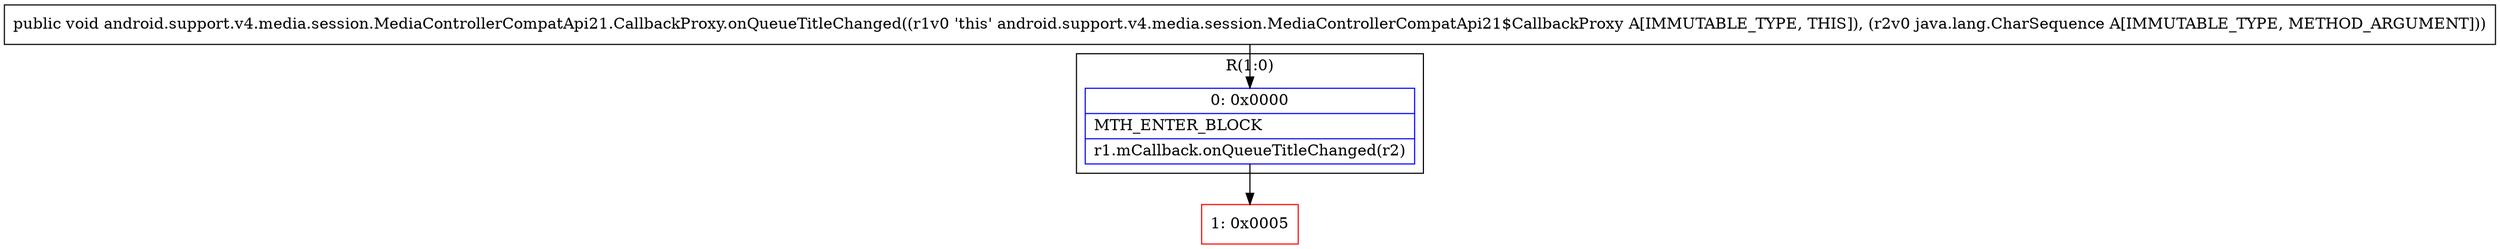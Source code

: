 digraph "CFG forandroid.support.v4.media.session.MediaControllerCompatApi21.CallbackProxy.onQueueTitleChanged(Ljava\/lang\/CharSequence;)V" {
subgraph cluster_Region_202933481 {
label = "R(1:0)";
node [shape=record,color=blue];
Node_0 [shape=record,label="{0\:\ 0x0000|MTH_ENTER_BLOCK\l|r1.mCallback.onQueueTitleChanged(r2)\l}"];
}
Node_1 [shape=record,color=red,label="{1\:\ 0x0005}"];
MethodNode[shape=record,label="{public void android.support.v4.media.session.MediaControllerCompatApi21.CallbackProxy.onQueueTitleChanged((r1v0 'this' android.support.v4.media.session.MediaControllerCompatApi21$CallbackProxy A[IMMUTABLE_TYPE, THIS]), (r2v0 java.lang.CharSequence A[IMMUTABLE_TYPE, METHOD_ARGUMENT])) }"];
MethodNode -> Node_0;
Node_0 -> Node_1;
}


